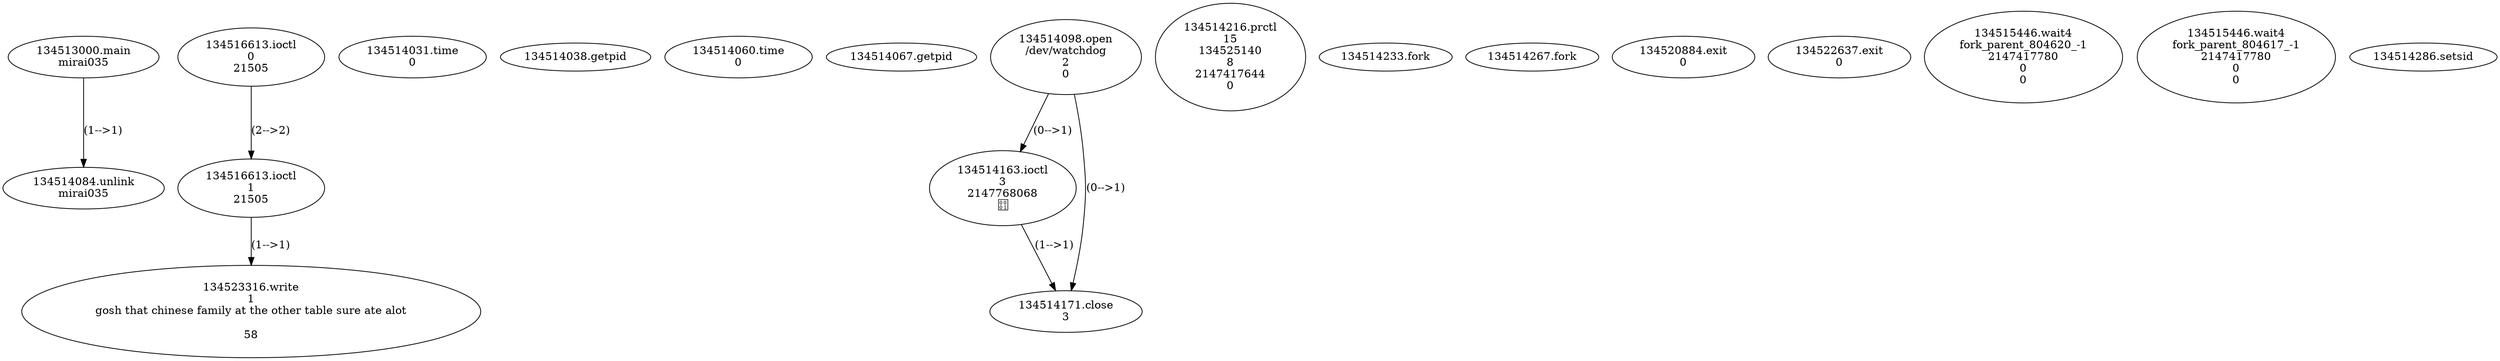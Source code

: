 // Global SCDG with merge call
digraph {
	0 [label="134513000.main
mirai035"]
	1 [label="134516613.ioctl
0
21505
"]
	2 [label="134516613.ioctl
1
21505
"]
	1 -> 2 [label="(2-->2)"]
	3 [label="134514031.time
0"]
	4 [label="134514038.getpid
"]
	5 [label="134514060.time
0"]
	6 [label="134514067.getpid
"]
	7 [label="134514084.unlink
mirai035"]
	0 -> 7 [label="(1-->1)"]
	8 [label="134514098.open
/dev/watchdog
2
0"]
	9 [label="134514163.ioctl
3
2147768068
"]
	8 -> 9 [label="(0-->1)"]
	10 [label="134514171.close
3"]
	8 -> 10 [label="(0-->1)"]
	9 -> 10 [label="(1-->1)"]
	11 [label="134514216.prctl
15
134525140
8
2147417644
0"]
	12 [label="134514233.fork
"]
	13 [label="134514267.fork
"]
	14 [label="134520884.exit
0"]
	15 [label="134522637.exit
0"]
	16 [label="134515446.wait4
fork_parent_804620_-1
2147417780
0
0"]
	17 [label="134515446.wait4
fork_parent_804617_-1
2147417780
0
0"]
	18 [label="134523316.write
1
gosh that chinese family at the other table sure ate alot

58"]
	2 -> 18 [label="(1-->1)"]
	19 [label="134514286.setsid
"]
}
